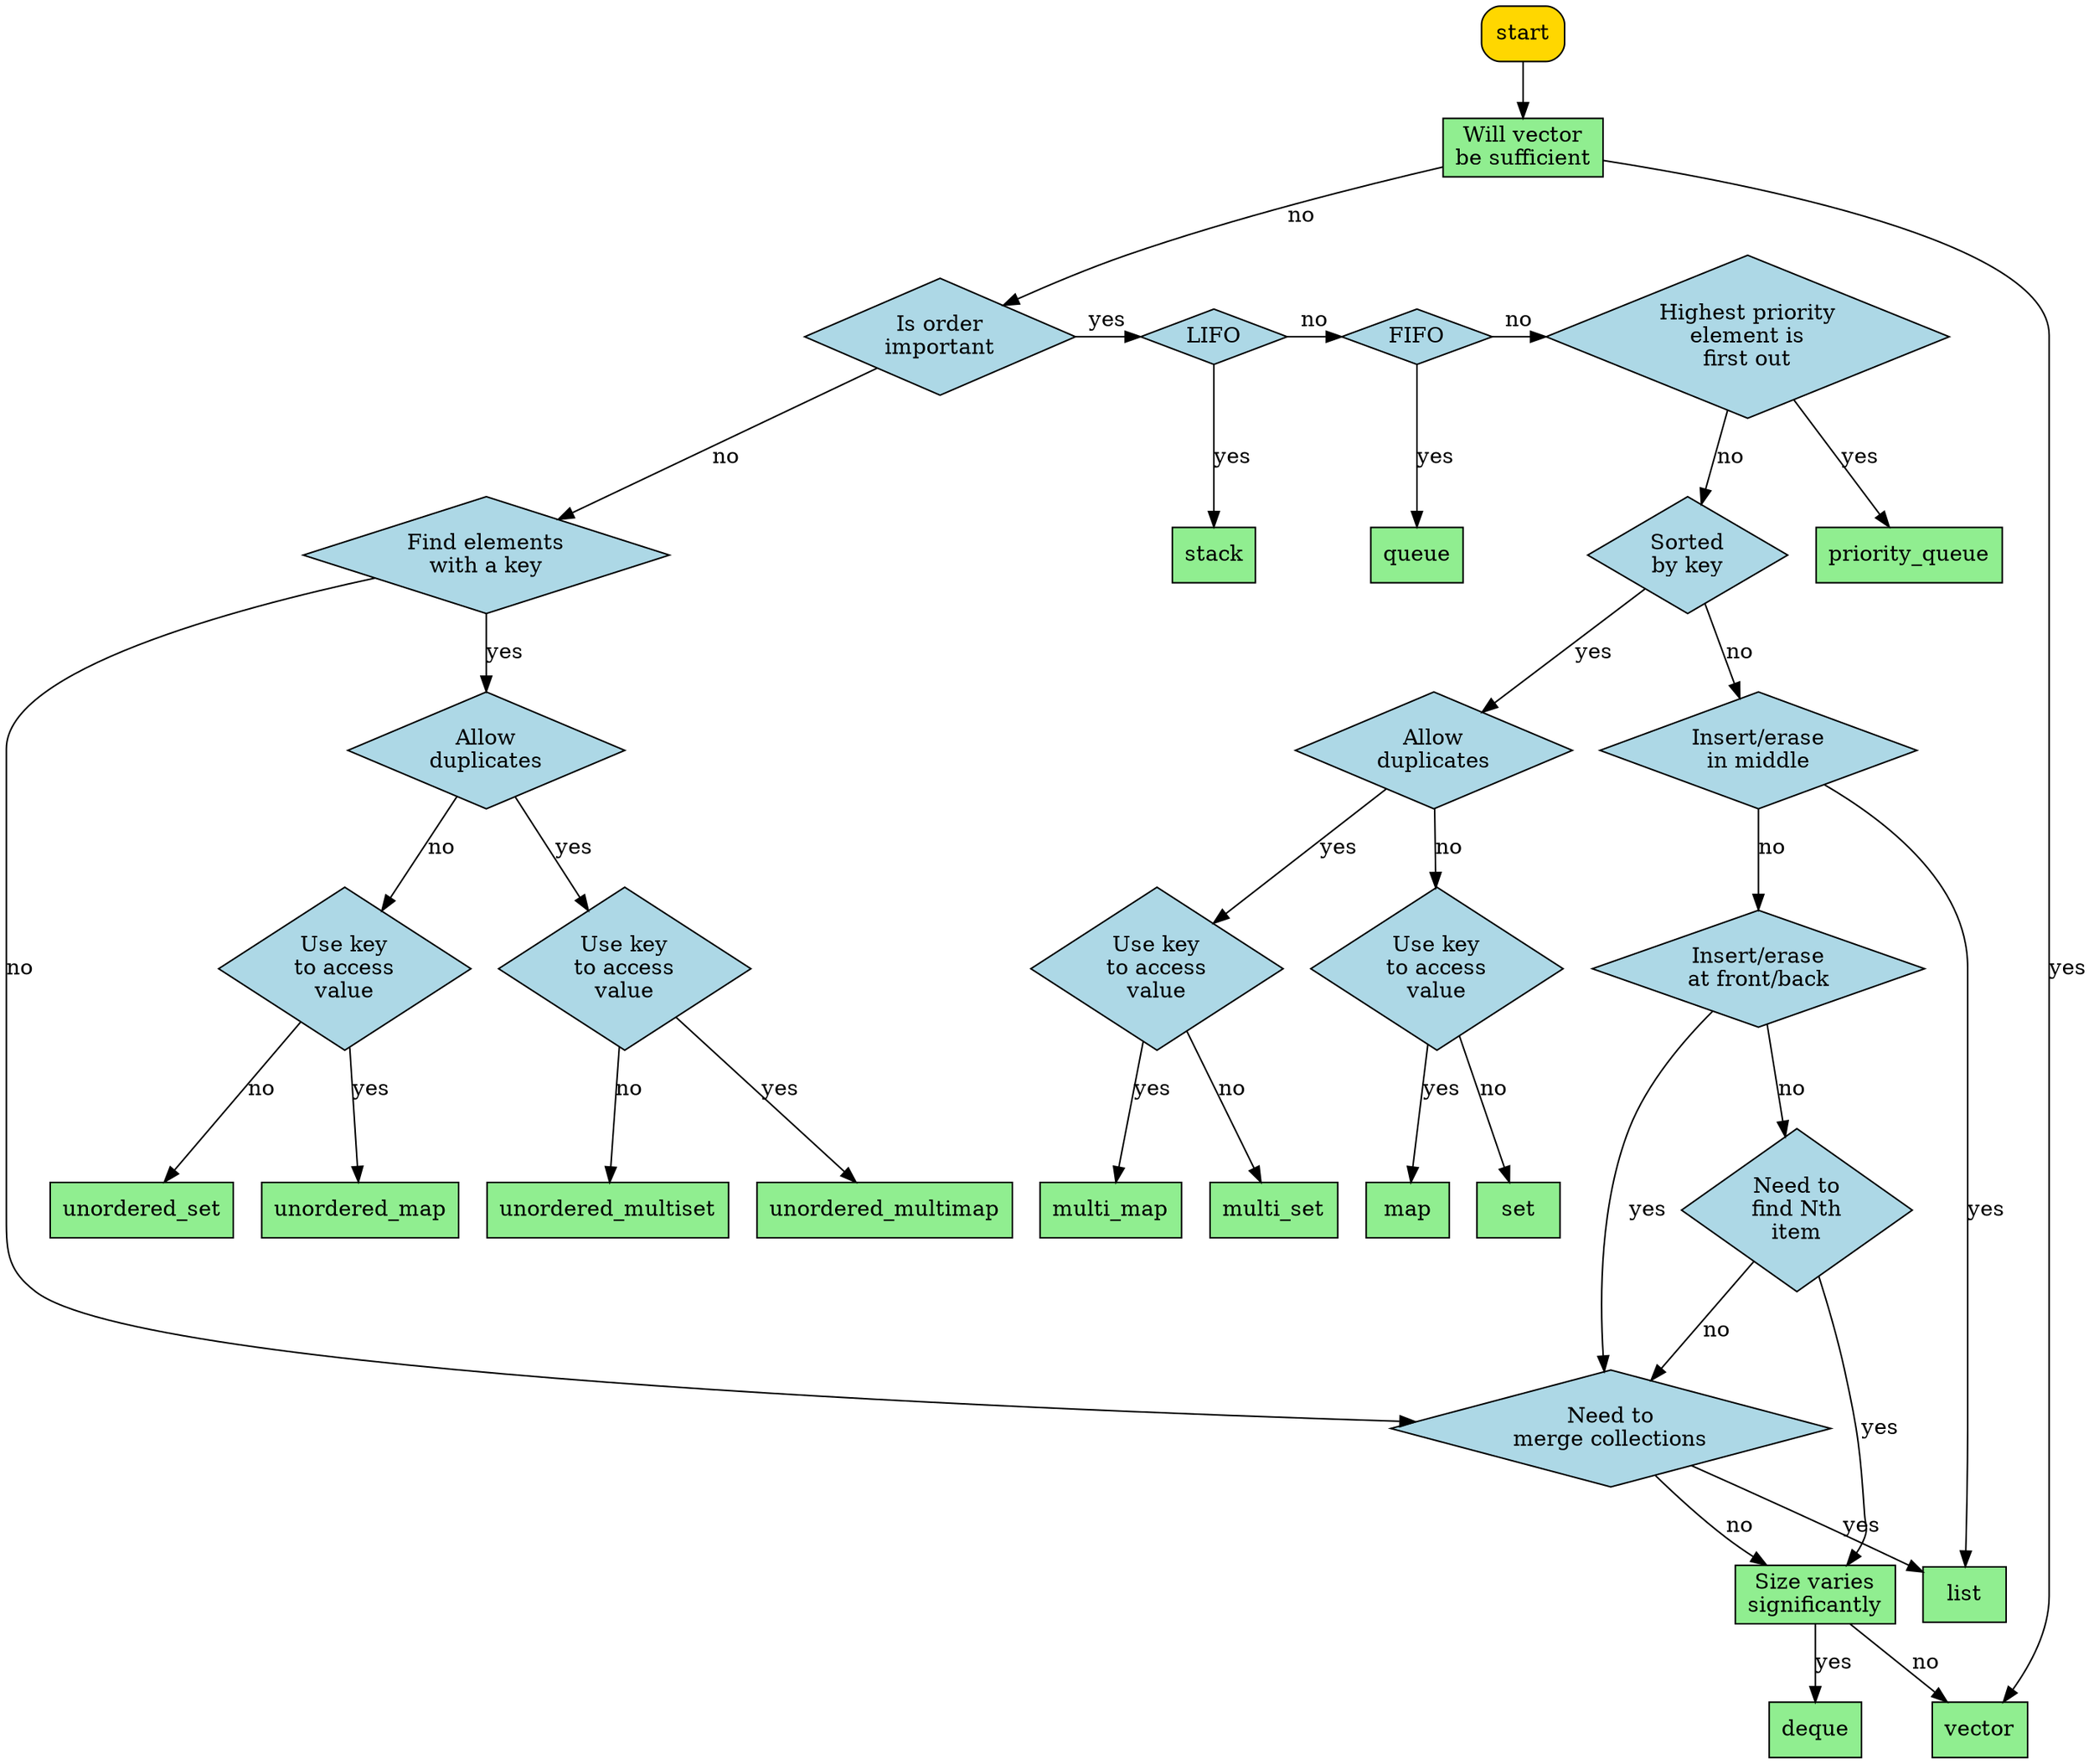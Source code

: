 digraph {
	headlabel="How to choose the right container"

	labelfontsize="36.0";

	/*
	* Shape descriptions
	*/
	node[shape="box", style="filled, rounded", fillcolor="gold1"]
		start;

	node[shape="diamond", style="filled", fillcolor="lightblue"]
		orderImportant; LIFO; FIFO; highPriority; sortedByKeys;
		InsertMiddle; AllowDuplicateKeys; StoreKeySeparate;
		StoreKeySeparateMulti; keyLookupUnordered;
		MergeCollections; FindNthElement; InsertFront; AllowDuplicateKeys2;
		UnsortedStoreKeySeparateMulti; UnsortedStoreKeySeparate;

	node[shape="box", style="filled", fillcolor="palegreen2"]
		stack; queue; priority_queue; map; set; multi_map; multi_set;
		vector; unordered_map; unordered_set; unordered_multimap;
		unordered_multiset; list; deque;

	/**
	* Node ranking overrides
	*/

	{rank=same; orderImportant LIFO FIFO highPriority}

	/**
	* Label Names
	*/

	orderImportant[label="Is order\nimportant"]
	keyLookupUnordered[label="Find elements\nwith a key"]
	sortedByKeys[label="Sorted\nby key"]
	InsertMiddle[label="Insert/erase\nin middle"]
	highPriority[label="Highest priority\nelement is\nfirst out"]
	AllowDuplicateKeys[label="Allow\nduplicates"]
	AllowDuplicateKeys2[label="Allow\nduplicates"]
	StoreKeySeparate[label="Use key\nto access\nvalue"]
	StoreKeySeparateMulti[label="Use key\nto access\nvalue"]
	UnsortedStoreKeySeparate[label="Use key\nto access\nvalue"]
	UnsortedStoreKeySeparateMulti[label="Use key\nto access\nvalue"]
	willVectorWork[label="Will vector\nbe sufficient"]
	InsertFront[label="Insert/erase\nat front/back"]
	MergeCollections[label="Need to\nmerge collections"]
	FindNthElement[label="Need to\nfind Nth\nitem"]
	SizeVaries[label="Size varies\nsignificantly"]

	/**
	* Graph Ordering
	*/

	start -> willVectorWork;

	willVectorWork->vector[label="yes"];
	willVectorWork->orderImportant[label="no"];

	orderImportant -> keyLookupUnordered[label="no"];
	orderImportant -> LIFO[label="yes"];

	keyLookupUnordered -> AllowDuplicateKeys2[label="yes"];
	keyLookupUnordered -> MergeCollections[label="no"];

	AllowDuplicateKeys2->UnsortedStoreKeySeparateMulti[label="yes"];
	AllowDuplicateKeys2->UnsortedStoreKeySeparate[label="no"];

	UnsortedStoreKeySeparateMulti->unordered_multiset[label="no"];
	UnsortedStoreKeySeparateMulti->unordered_multimap[label="yes"];

	UnsortedStoreKeySeparate->unordered_set[label="no"];
	UnsortedStoreKeySeparate->unordered_map[label="yes"]

	LIFO->stack[label="yes"];
	LIFO->FIFO[label="no"];

	FIFO->queue[label="yes"];
	FIFO->highPriority[label="no"];

	highPriority->priority_queue[label="yes"];
	highPriority->sortedByKeys[label="no"];

	sortedByKeys->AllowDuplicateKeys[label="yes"];
	sortedByKeys->InsertMiddle[label="no"];

	AllowDuplicateKeys->StoreKeySeparate[label="no"];
	AllowDuplicateKeys->StoreKeySeparateMulti[label="yes"];

	StoreKeySeparate->map[label="yes"];
	StoreKeySeparate->set[label="no"];

	StoreKeySeparateMulti->multi_map[label="yes"];
	StoreKeySeparateMulti->multi_set[label="no"];

	InsertMiddle->list[label="yes"];
	InsertMiddle->InsertFront[label="no"];

	InsertFront->MergeCollections[label="yes"];
	InsertFront->FindNthElement[label="no"];

	FindNthElement->MergeCollections[label="no"];
	FindNthElement->SizeVaries[label="yes"];

	MergeCollections->list[label="yes"];
	MergeCollections->SizeVaries[label="no"];

	SizeVaries->vector[label="no"];
	SizeVaries->deque[label="yes"];
}
